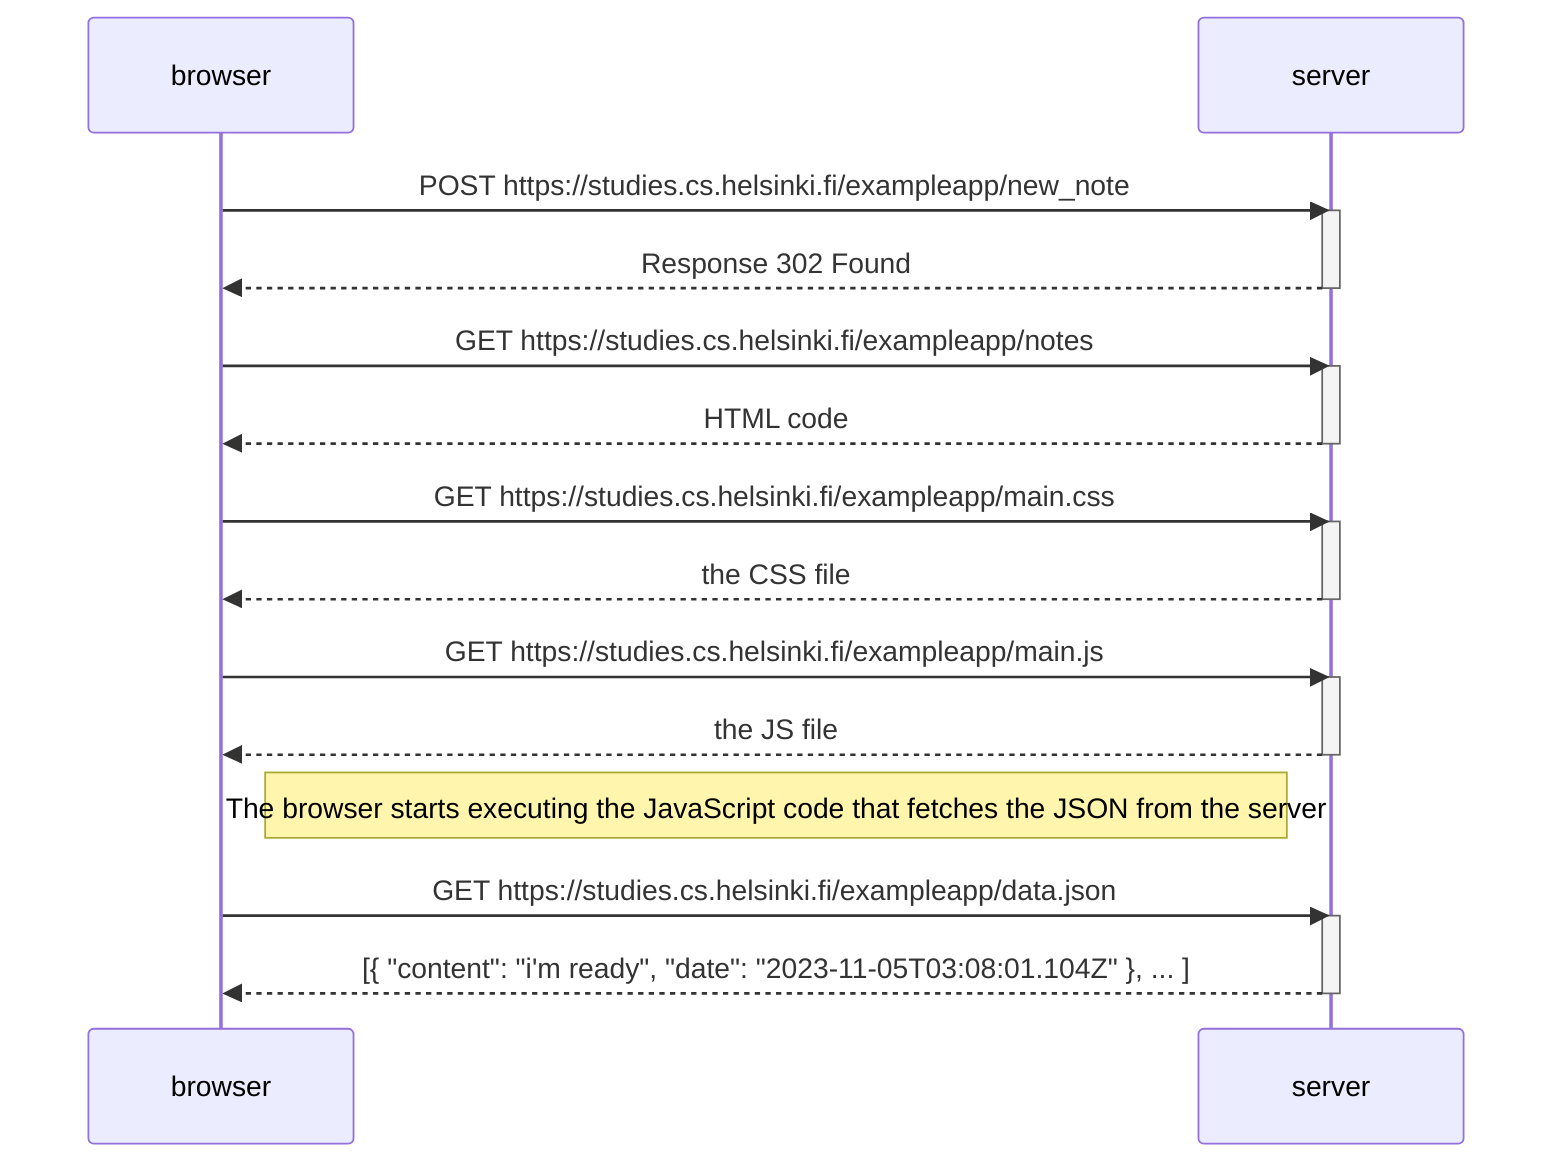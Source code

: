 sequenceDiagram
    participant browser
    participant server

    browser->>server: POST https://studies.cs.helsinki.fi/exampleapp/new_note
    activate server
    server-->>browser: Response 302 Found
    deactivate server

    browser->>server: GET https://studies.cs.helsinki.fi/exampleapp/notes
    activate server
    server-->>browser: HTML code
    deactivate server

    browser->>server: GET https://studies.cs.helsinki.fi/exampleapp/main.css
    activate server
    server-->>browser: the CSS file
    deactivate server

    browser->>server: GET https://studies.cs.helsinki.fi/exampleapp/main.js
    activate server
    server-->>browser: the JS file
    deactivate server

    Note right of browser: The browser starts executing the JavaScript code that fetches the JSON from the server

    browser->>server: GET https://studies.cs.helsinki.fi/exampleapp/data.json
    activate server
    server-->>browser: [{ "content": "i'm ready", "date": "2023-11-05T03:08:01.104Z" }, ... ]
    deactivate server